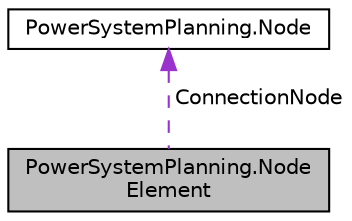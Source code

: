 digraph "PowerSystemPlanning.NodeElement"
{
  edge [fontname="Helvetica",fontsize="10",labelfontname="Helvetica",labelfontsize="10"];
  node [fontname="Helvetica",fontsize="10",shape=record];
  Node1 [label="PowerSystemPlanning.Node\lElement",height=0.2,width=0.4,color="black", fillcolor="grey75", style="filled", fontcolor="black"];
  Node2 -> Node1 [dir="back",color="darkorchid3",fontsize="10",style="dashed",label=" ConnectionNode" ];
  Node2 [label="PowerSystemPlanning.Node",height=0.2,width=0.4,color="black", fillcolor="white", style="filled",URL="$class_power_system_planning_1_1_node.html",tooltip="A node in a given power system. A node is an element to which generators and loads are connected..."];
}
